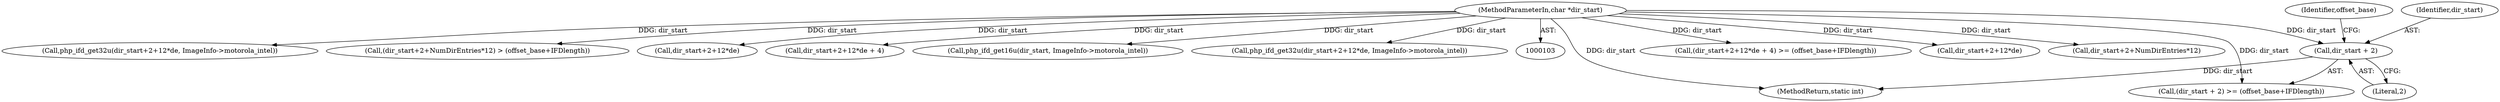 digraph "0_php_082aecfc3a753ad03be82cf14f03ac065723ec92_1@pointer" {
"1000121" [label="(Call,dir_start + 2)"];
"1000105" [label="(MethodParameterIn,char *dir_start)"];
"1000120" [label="(Call,(dir_start + 2) >= (offset_base+IFDlength))"];
"1000177" [label="(Call,(dir_start+2+12*de + 4) >= (offset_base+IFDlength))"];
"1000196" [label="(Call,dir_start+2+12*de)"];
"1000121" [label="(Call,dir_start + 2)"];
"1000139" [label="(Call,dir_start+2+NumDirEntries*12)"];
"1000122" [label="(Identifier,dir_start)"];
"1000162" [label="(Call,php_ifd_get32u(dir_start+2+12*de, ImageInfo->motorola_intel))"];
"1000125" [label="(Identifier,offset_base)"];
"1000138" [label="(Call,(dir_start+2+NumDirEntries*12) > (offset_base+IFDlength))"];
"1000163" [label="(Call,dir_start+2+12*de)"];
"1000178" [label="(Call,dir_start+2+12*de + 4)"];
"1000132" [label="(Call,php_ifd_get16u(dir_start, ImageInfo->motorola_intel))"];
"1000195" [label="(Call,php_ifd_get32u(dir_start+2+12*de, ImageInfo->motorola_intel))"];
"1000105" [label="(MethodParameterIn,char *dir_start)"];
"1000123" [label="(Literal,2)"];
"1000242" [label="(MethodReturn,static int)"];
"1000121" -> "1000120"  [label="AST: "];
"1000121" -> "1000123"  [label="CFG: "];
"1000122" -> "1000121"  [label="AST: "];
"1000123" -> "1000121"  [label="AST: "];
"1000125" -> "1000121"  [label="CFG: "];
"1000121" -> "1000242"  [label="DDG: dir_start"];
"1000105" -> "1000121"  [label="DDG: dir_start"];
"1000105" -> "1000103"  [label="AST: "];
"1000105" -> "1000242"  [label="DDG: dir_start"];
"1000105" -> "1000120"  [label="DDG: dir_start"];
"1000105" -> "1000132"  [label="DDG: dir_start"];
"1000105" -> "1000138"  [label="DDG: dir_start"];
"1000105" -> "1000139"  [label="DDG: dir_start"];
"1000105" -> "1000162"  [label="DDG: dir_start"];
"1000105" -> "1000163"  [label="DDG: dir_start"];
"1000105" -> "1000177"  [label="DDG: dir_start"];
"1000105" -> "1000178"  [label="DDG: dir_start"];
"1000105" -> "1000195"  [label="DDG: dir_start"];
"1000105" -> "1000196"  [label="DDG: dir_start"];
}
